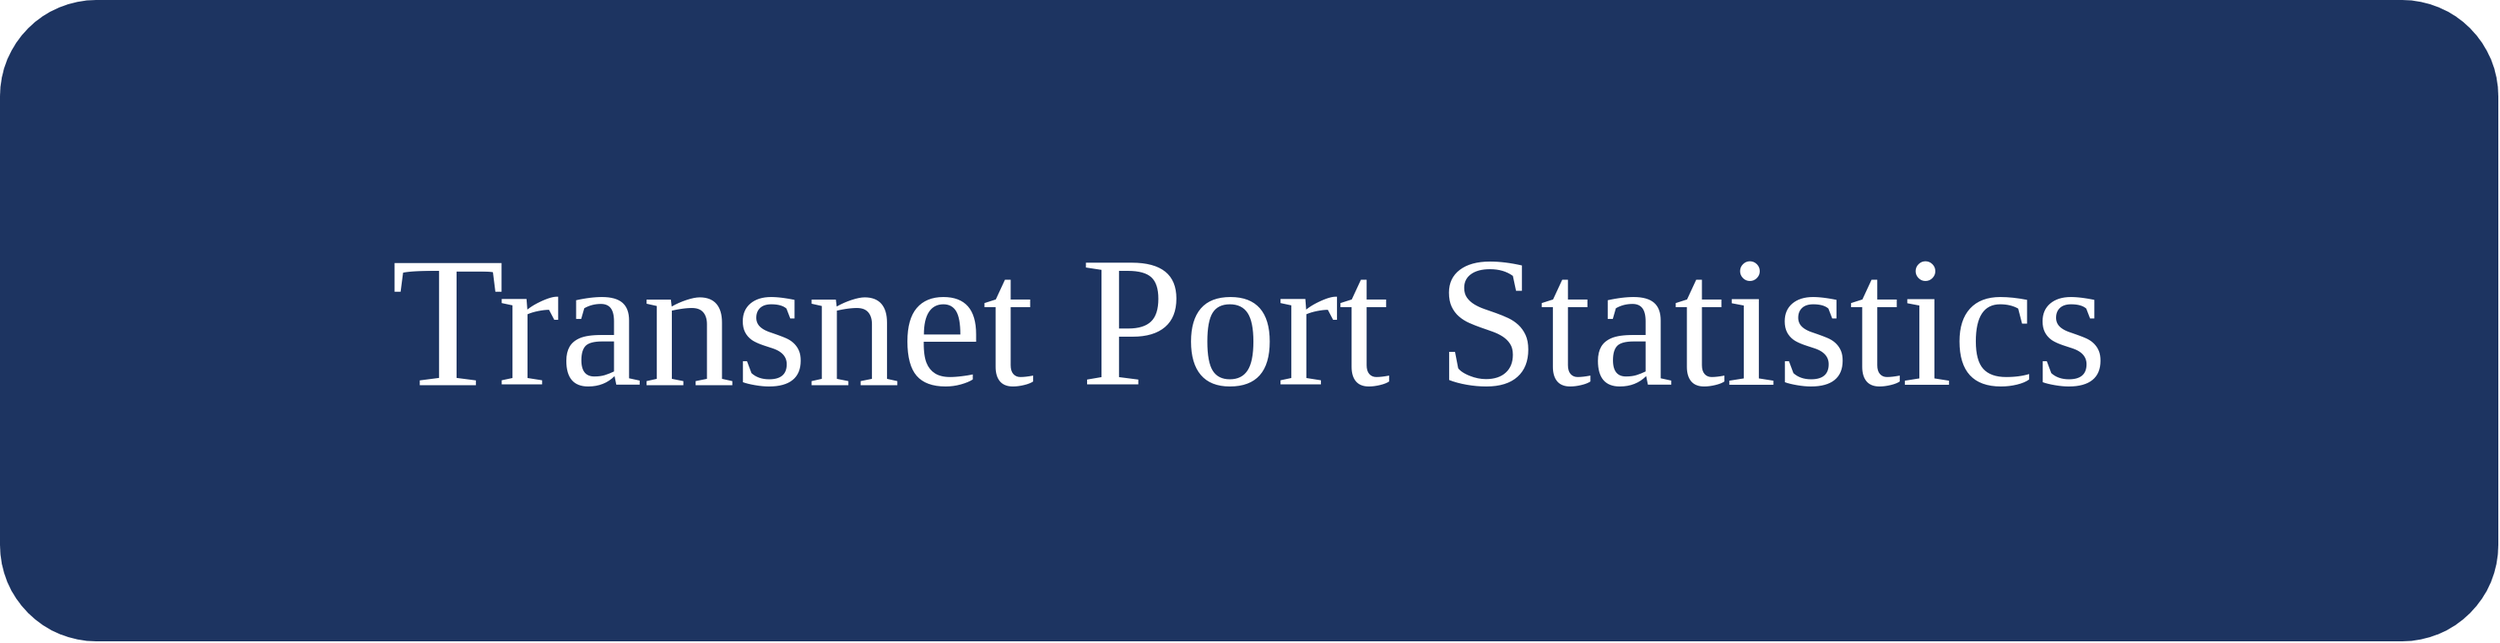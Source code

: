 <mxfile>
    <diagram name="Page-1" id="jJ7n3A1it99_hdllu_8M">
        <mxGraphModel dx="3786" dy="1102" grid="1" gridSize="10" guides="1" tooltips="1" connect="1" arrows="1" fold="1" page="1" pageScale="1" pageWidth="1654" pageHeight="1169" math="0" shadow="0">
            <root>
                <mxCell id="0"/>
                <mxCell id="1" parent="0"/>
                <mxCell id="_tZKHd5Szc6mgcDDZj10-1" value="" style="rounded=1;whiteSpace=wrap;html=1;fillColor=light-dark(#1D3461,#FF8000);strokeColor=none;" parent="1" vertex="1">
                    <mxGeometry x="-1567" y="395" width="1480" height="380" as="geometry"/>
                </mxCell>
                <mxCell id="_tZKHd5Szc6mgcDDZj10-7" value="&lt;div style=&quot;&quot;&gt;&lt;font style=&quot;color: light-dark(rgb(255, 255, 255), rgb(237, 237, 237)); font-size: 110px;&quot; data-font-src=&quot;https://fonts.googleapis.com/css?family=Gochi+Hand&quot; face=&quot;Gochi Hand&quot;&gt;Transnet Port Statistics&lt;/font&gt;&lt;/div&gt;" style="text;html=1;align=center;verticalAlign=middle;whiteSpace=wrap;rounded=0;" parent="1" vertex="1">
                    <mxGeometry x="-1562" y="530" width="1470" height="110" as="geometry"/>
                </mxCell>
            </root>
        </mxGraphModel>
    </diagram>
</mxfile>
